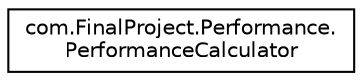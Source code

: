 digraph "Graphical Class Hierarchy"
{
 // LATEX_PDF_SIZE
  edge [fontname="Helvetica",fontsize="10",labelfontname="Helvetica",labelfontsize="10"];
  node [fontname="Helvetica",fontsize="10",shape=record];
  rankdir="LR";
  Node0 [label="com.FinalProject.Performance.\lPerformanceCalculator",height=0.2,width=0.4,color="black", fillcolor="white", style="filled",URL="$classcom_1_1FinalProject_1_1Performance_1_1PerformanceCalculator.html",tooltip=" "];
}
